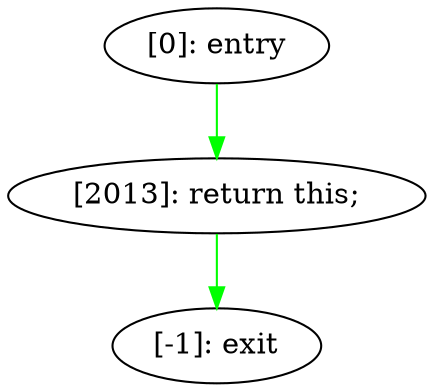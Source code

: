digraph {
"0" [label="[-1]: exit"] 
"1" [label="[2013]: return this;\n"] 
"2" [label="[0]: entry"] 
"1" -> "0" [label="" color="green"] 
"2" -> "1" [label="" color="green"] 
}
